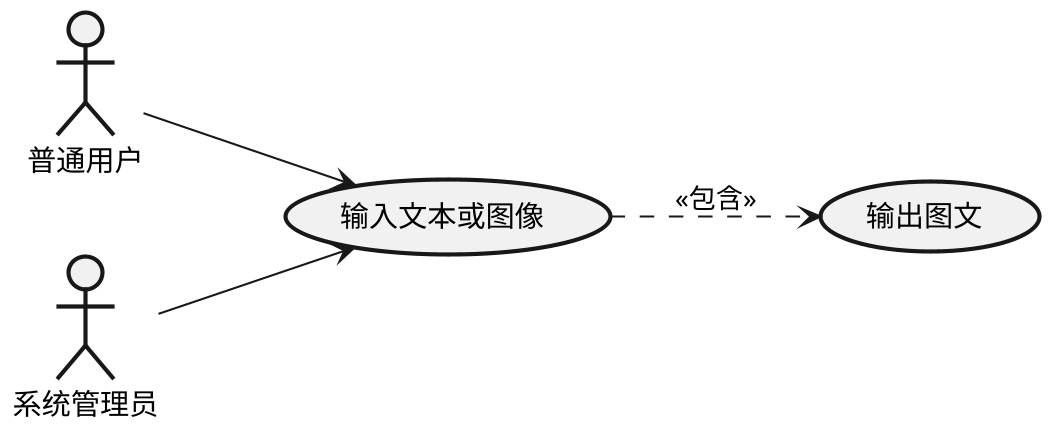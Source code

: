 @startuml
'https://plantuml.com/use-case-diagram
skinparam dpi 200

left to right direction
actor 普通用户  #line.bold
actor 系统管理员 #line.bold

usecase 输入文本或图像 as 输入文本或图像 #line.bold
usecase 输出图文 as 输出图文 #line.bold


普通用户 --> 输入文本或图像
系统管理员 --> 输入文本或图像
输入文本或图像 ..> 输出图文:<<包含>>


@enduml